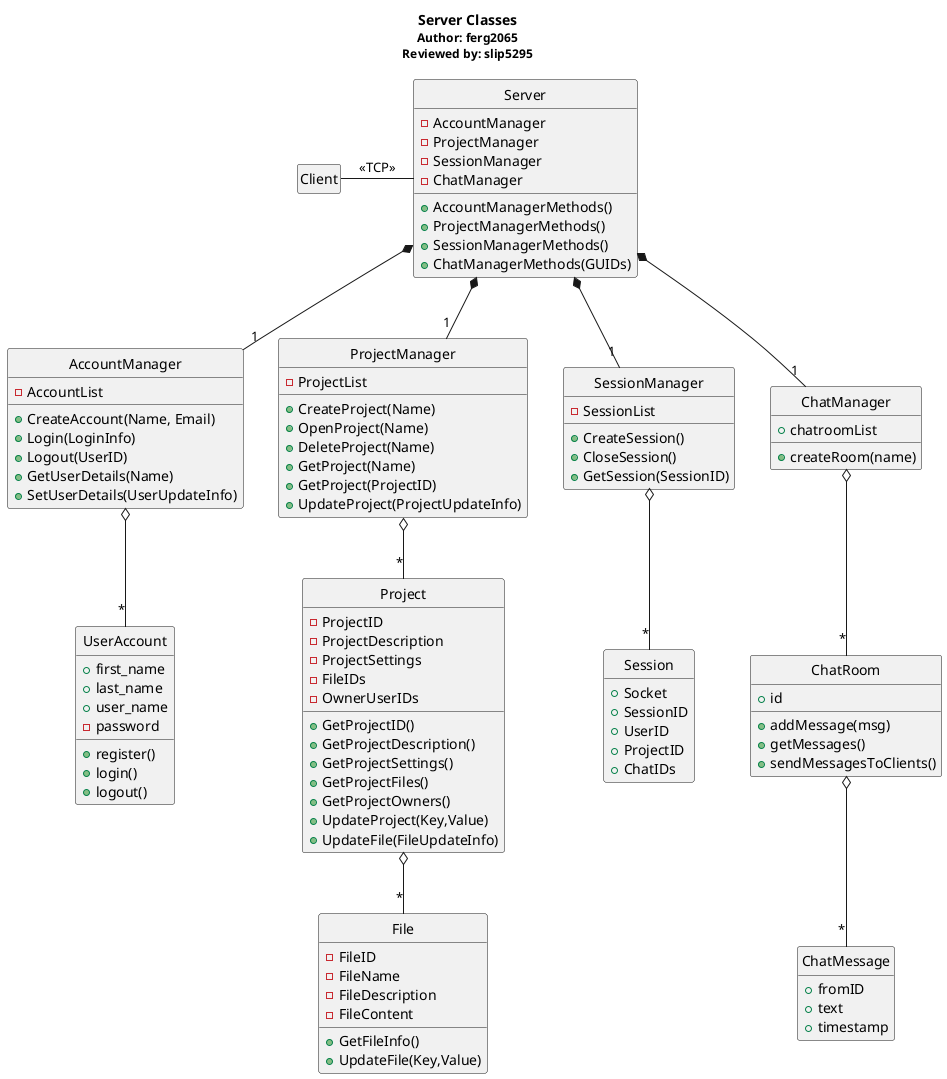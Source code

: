 @startuml
hide circle
hide empty members

Title <b>Server Classes</b>\n<size:12>Author: ferg2065\n<size:12>Reviewed by: slip5295</size>

class "Client" as sq 
class "Server" as sqs{
	-AccountManager
	-ProjectManager
	-SessionManager
	-ChatManager
	+AccountManagerMethods()
	+ProjectManagerMethods()
	+SessionManagerMethods()
	+ChatManagerMethods(GUIDs)
	}
	class "AccountManager" as sqs_ua_m{
		-AccountList
		+CreateAccount(Name, Email)
		+Login(LoginInfo)
		+Logout(UserID)
		+GetUserDetails(Name)
		+SetUserDetails(UserUpdateInfo)
		}
		class "UserAccount" as sqs_ua {
			+first_name
			+last_name
			+user_name
			-password
			+register()
			+login()
			+logout()
			}
	class "ProjectManager" as sqs_pr_m{
		-ProjectList
		+CreateProject(Name)
		+OpenProject(Name)
		+DeleteProject(Name)
		+GetProject(Name)
		+GetProject(ProjectID)
		+UpdateProject(ProjectUpdateInfo)
		}
		class "Project" as sqs_pr{
			-ProjectID
			-ProjectDescription
			-ProjectSettings
			-FileIDs
			-OwnerUserIDs
			+GetProjectID()
			+GetProjectDescription()
			+GetProjectSettings()
			+GetProjectFiles()
			+GetProjectOwners()
			+UpdateProject(Key,Value)
			+UpdateFile(FileUpdateInfo)
			}
			class "File" as sqs_fi{
				-FileID
				-FileName
				-FileDescription
				-FileContent
				+GetFileInfo()
				+UpdateFile(Key,Value)
				}
	class "SessionManager" as sqs_se_m{
		-SessionList
		+CreateSession()
		+CloseSession()
		+GetSession(SessionID)
		}
		class "Session" as sqs_se{
			+Socket
			+SessionID
			+UserID
			+ProjectID
			+ChatIDs
			}
	class "ChatManager" as sqs_ch_m{
		+chatroomList
		+createRoom(name)
		}
		class "ChatRoom" as sqs_ch {
			+id
			+addMessage(msg)
			+getMessages()
			+sendMessagesToClients()
			}
			class "ChatMessage" as sqs_ch_mes{
				+fromID
				+text
				+timestamp
				}


sq -right- sqs : <<TCP>>

	sqs *-- "1" sqs_pr_m 
		sqs_pr_m o-- "*" sqs_pr 
			sqs_pr o-- "*" sqs_fi 
	sqs *-- "1" sqs_ua_m 
		sqs_ua_m o-- "*" sqs_ua  
	sqs *-- "1" sqs_ch_m 
		sqs_ch_m o-- "*" sqs_ch 
			sqs_ch o-- "*" sqs_ch_mes
	sqs *-- "1" sqs_se_m 
		sqs_se_m o-- "*" sqs_se



@enduml